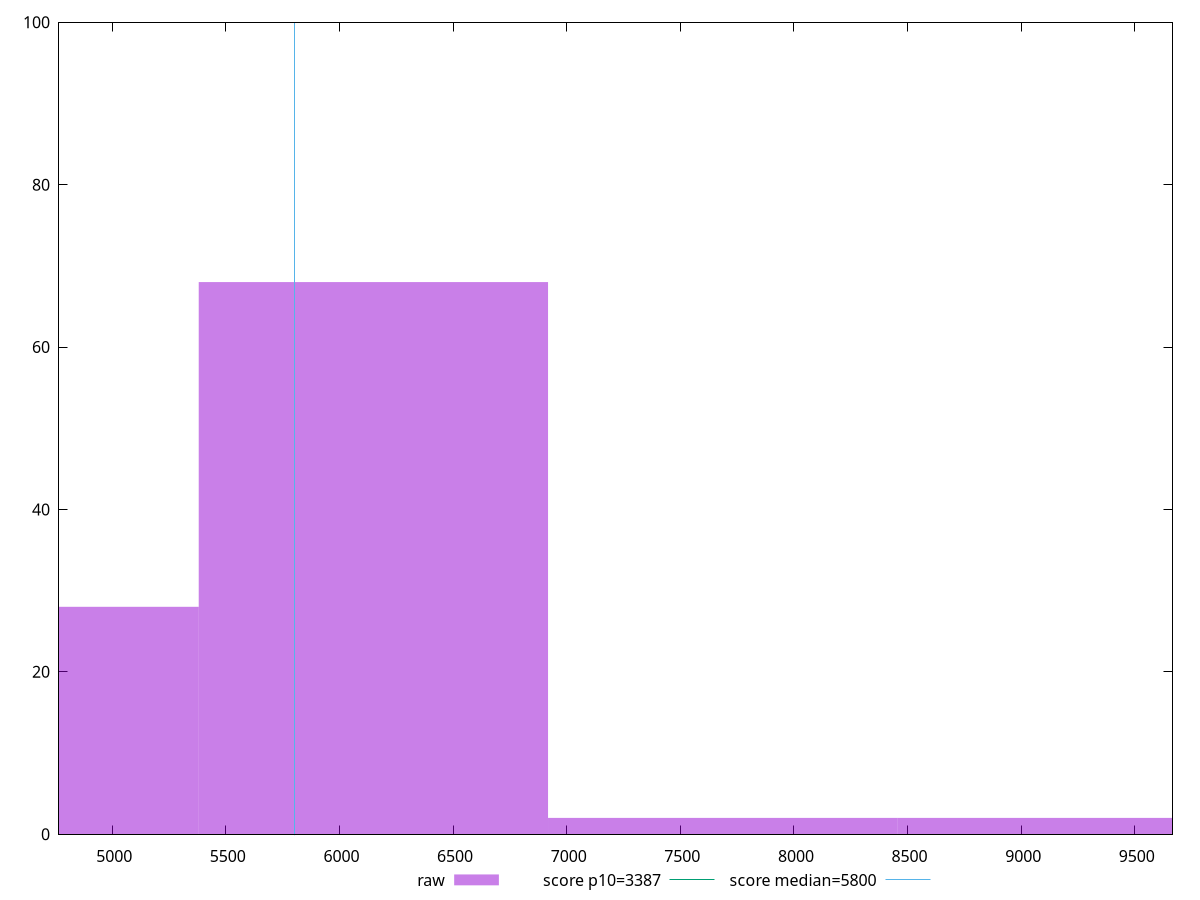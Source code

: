 reset

$raw <<EOF
9223.921687587952 2
6149.281125058635 68
4611.960843793976 28
7686.601406323293 2
EOF

set key outside below
set boxwidth 1537.3202812646587
set xrange [4765.670938373161:9666.154918527971]
set yrange [0:100]
set trange [0:100]
set style fill transparent solid 0.5 noborder

set parametric
set terminal svg size 640, 490 enhanced background rgb 'white'
set output "report_00026_2021-02-22T21:38:55.199Z/speed-index/samples/pages/raw/histogram.svg"

plot $raw title "raw" with boxes, \
     3387,t title "score p10=3387", \
     5800,t title "score median=5800"

reset
